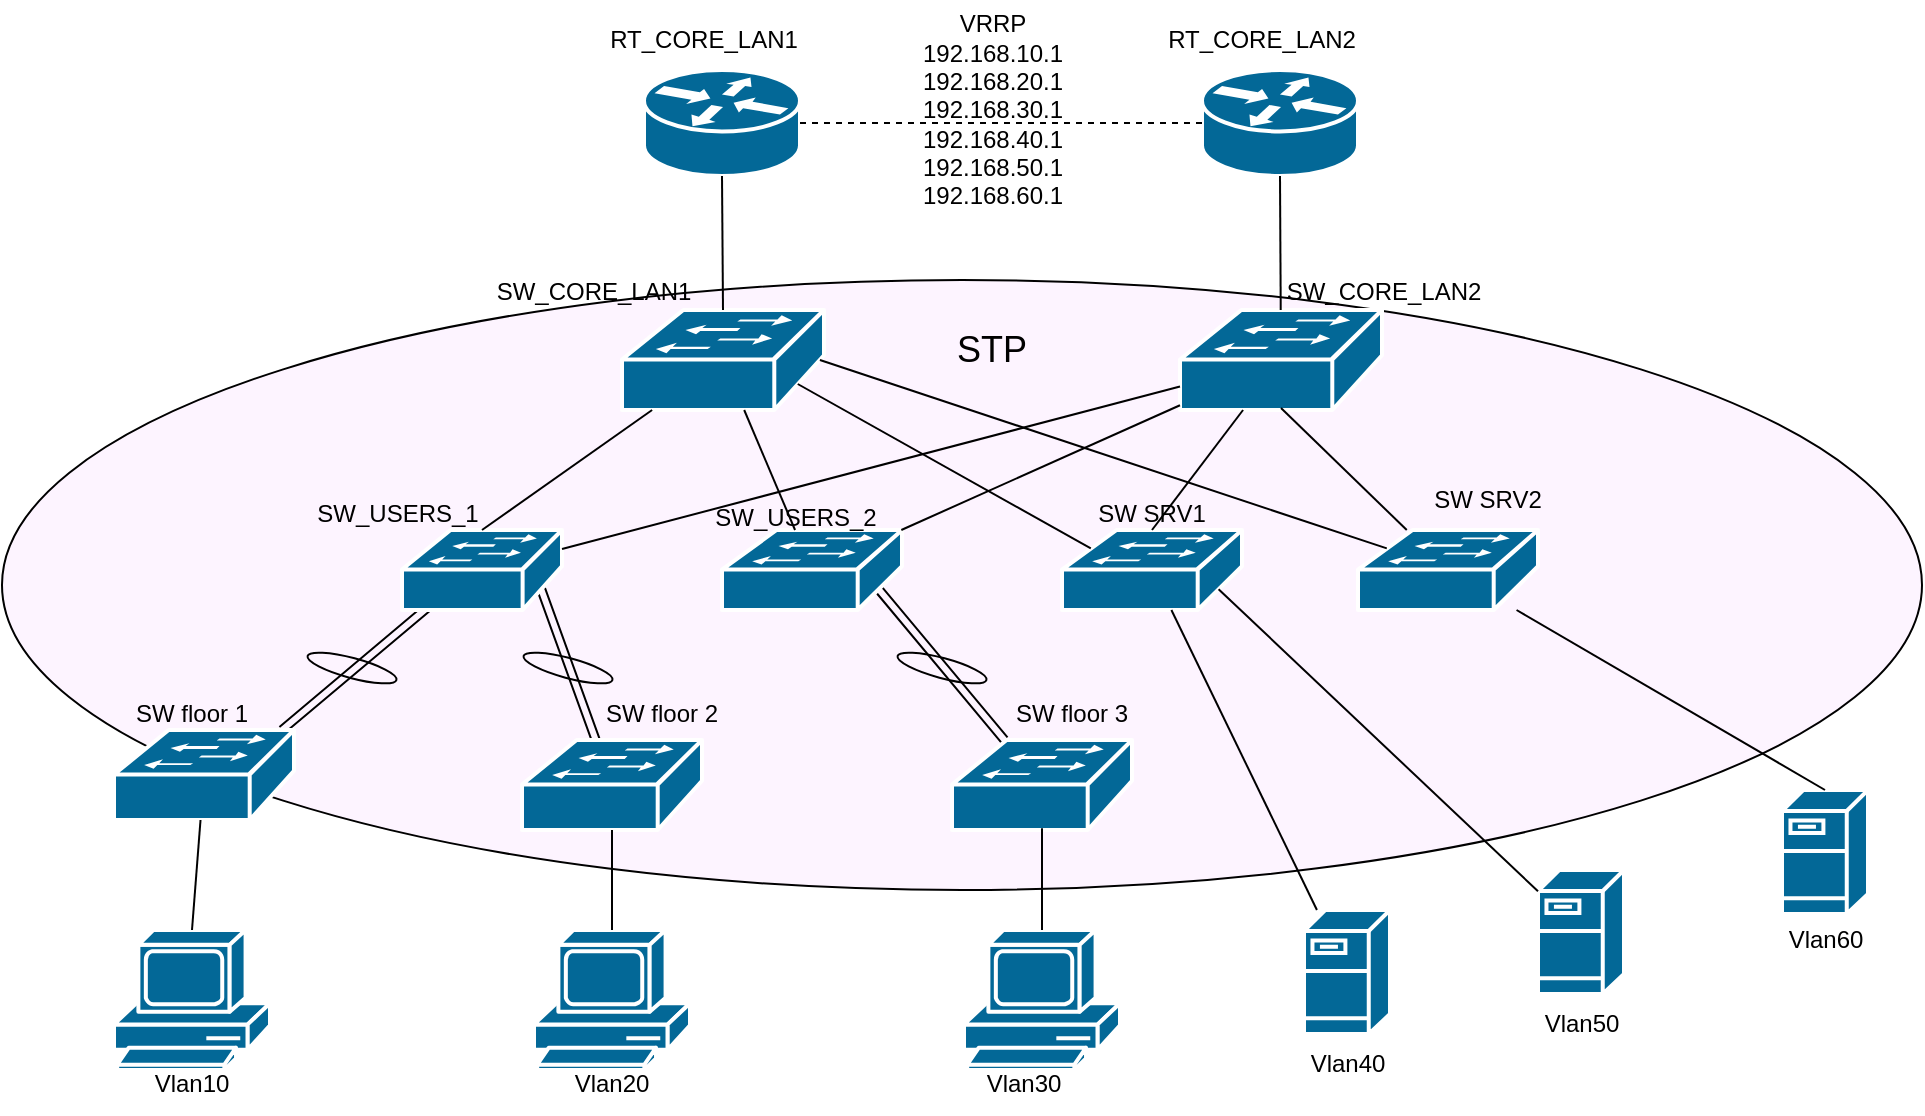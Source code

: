 <mxfile version="26.2.13">
  <diagram name="Page-1" id="c37626ed-c26b-45fb-9056-f9ebc6bb27b6">
    <mxGraphModel dx="1113" dy="484" grid="1" gridSize="10" guides="1" tooltips="1" connect="1" arrows="1" fold="1" page="1" pageScale="1" pageWidth="1100" pageHeight="850" background="none" math="0" shadow="0">
      <root>
        <mxCell id="0" />
        <mxCell id="1" parent="0" />
        <mxCell id="QjlA99lCkYBHLG3m_KXI-69" value="" style="ellipse;whiteSpace=wrap;html=1;fillColor=#FDF4FF;" vertex="1" parent="1">
          <mxGeometry x="30" y="195" width="960" height="305" as="geometry" />
        </mxCell>
        <mxCell id="QjlA99lCkYBHLG3m_KXI-65" value="" style="ellipse;whiteSpace=wrap;html=1;rotation=15;fillColor=#FDF4FF;" vertex="1" parent="1">
          <mxGeometry x="477" y="384" width="46" height="10" as="geometry" />
        </mxCell>
        <mxCell id="QjlA99lCkYBHLG3m_KXI-64" value="" style="ellipse;whiteSpace=wrap;html=1;rotation=-165;fillColor=#FDF4FF;" vertex="1" parent="1">
          <mxGeometry x="290" y="384" width="46" height="10" as="geometry" />
        </mxCell>
        <mxCell id="QjlA99lCkYBHLG3m_KXI-59" value="" style="ellipse;whiteSpace=wrap;html=1;rotation=15;fillColor=#FDF4FF;" vertex="1" parent="1">
          <mxGeometry x="182.0" y="384" width="46" height="10" as="geometry" />
        </mxCell>
        <mxCell id="QjlA99lCkYBHLG3m_KXI-40" style="edgeStyle=none;rounded=0;orthogonalLoop=1;jettySize=auto;html=1;exitX=0;exitY=0.98;exitDx=0;exitDy=0;exitPerimeter=0;shape=link;" edge="1" parent="1">
          <mxGeometry relative="1" as="geometry">
            <mxPoint x="248.24" y="354.2" as="sourcePoint" />
            <mxPoint x="169.995" y="420" as="targetPoint" />
          </mxGeometry>
        </mxCell>
        <mxCell id="1c7a67bf8fd3230f-46" value="" style="shape=mxgraph.cisco.routers.router;html=1;dashed=0;fillColor=#036897;strokeColor=#ffffff;strokeWidth=2;verticalLabelPosition=bottom;verticalAlign=top;rounded=0;shadow=0;comic=0;fontFamily=Verdana;fontSize=12;" parent="1" vertex="1">
          <mxGeometry x="351" y="90" width="78" height="53" as="geometry" />
        </mxCell>
        <mxCell id="1c7a67bf8fd3230f-47" value="" style="shape=mxgraph.cisco.routers.router;html=1;dashed=0;fillColor=#036897;strokeColor=#ffffff;strokeWidth=2;verticalLabelPosition=bottom;verticalAlign=top;rounded=0;shadow=0;comic=0;fontFamily=Verdana;fontSize=12;" parent="1" vertex="1">
          <mxGeometry x="630" y="90" width="78" height="53" as="geometry" />
        </mxCell>
        <mxCell id="QjlA99lCkYBHLG3m_KXI-2" value="" style="shape=mxgraph.cisco.switches.workgroup_switch;sketch=0;html=1;pointerEvents=1;dashed=0;fillColor=#036897;strokeColor=#ffffff;strokeWidth=2;verticalLabelPosition=bottom;verticalAlign=top;align=center;outlineConnect=0;" vertex="1" parent="1">
          <mxGeometry x="340" y="210" width="101" height="50" as="geometry" />
        </mxCell>
        <mxCell id="QjlA99lCkYBHLG3m_KXI-3" value="" style="shape=mxgraph.cisco.switches.workgroup_switch;sketch=0;html=1;pointerEvents=1;dashed=0;fillColor=#036897;strokeColor=#ffffff;strokeWidth=2;verticalLabelPosition=bottom;verticalAlign=top;align=center;outlineConnect=0;" vertex="1" parent="1">
          <mxGeometry x="619" y="210" width="101" height="50" as="geometry" />
        </mxCell>
        <mxCell id="QjlA99lCkYBHLG3m_KXI-41" style="edgeStyle=none;rounded=0;orthogonalLoop=1;jettySize=auto;html=1;exitX=0.87;exitY=0.74;exitDx=0;exitDy=0;exitPerimeter=0;shape=link;" edge="1" parent="1" source="QjlA99lCkYBHLG3m_KXI-6" target="QjlA99lCkYBHLG3m_KXI-11">
          <mxGeometry relative="1" as="geometry" />
        </mxCell>
        <mxCell id="QjlA99lCkYBHLG3m_KXI-6" value="" style="shape=mxgraph.cisco.switches.workgroup_switch;sketch=0;html=1;pointerEvents=1;dashed=0;fillColor=#036897;strokeColor=#ffffff;strokeWidth=2;verticalLabelPosition=bottom;verticalAlign=top;align=center;outlineConnect=0;" vertex="1" parent="1">
          <mxGeometry x="230" y="320" width="80" height="40" as="geometry" />
        </mxCell>
        <mxCell id="QjlA99lCkYBHLG3m_KXI-42" style="edgeStyle=none;rounded=0;orthogonalLoop=1;jettySize=auto;html=1;exitX=0.87;exitY=0.74;exitDx=0;exitDy=0;exitPerimeter=0;shape=link;" edge="1" parent="1" source="QjlA99lCkYBHLG3m_KXI-7" target="QjlA99lCkYBHLG3m_KXI-12">
          <mxGeometry relative="1" as="geometry" />
        </mxCell>
        <mxCell id="QjlA99lCkYBHLG3m_KXI-7" value="" style="shape=mxgraph.cisco.switches.workgroup_switch;sketch=0;html=1;pointerEvents=1;dashed=0;fillColor=#036897;strokeColor=#ffffff;strokeWidth=2;verticalLabelPosition=bottom;verticalAlign=top;align=center;outlineConnect=0;" vertex="1" parent="1">
          <mxGeometry x="390" y="320" width="90" height="40" as="geometry" />
        </mxCell>
        <mxCell id="QjlA99lCkYBHLG3m_KXI-8" value="" style="shape=mxgraph.cisco.switches.workgroup_switch;sketch=0;html=1;pointerEvents=1;dashed=0;fillColor=#036897;strokeColor=#ffffff;strokeWidth=2;verticalLabelPosition=bottom;verticalAlign=top;align=center;outlineConnect=0;" vertex="1" parent="1">
          <mxGeometry x="560" y="320" width="90" height="40" as="geometry" />
        </mxCell>
        <mxCell id="QjlA99lCkYBHLG3m_KXI-9" value="" style="shape=mxgraph.cisco.switches.workgroup_switch;sketch=0;html=1;pointerEvents=1;dashed=0;fillColor=#036897;strokeColor=#ffffff;strokeWidth=2;verticalLabelPosition=bottom;verticalAlign=top;align=center;outlineConnect=0;" vertex="1" parent="1">
          <mxGeometry x="708" y="320" width="90" height="40" as="geometry" />
        </mxCell>
        <mxCell id="QjlA99lCkYBHLG3m_KXI-10" value="" style="shape=mxgraph.cisco.switches.workgroup_switch;sketch=0;html=1;pointerEvents=1;dashed=0;fillColor=#036897;strokeColor=#ffffff;strokeWidth=2;verticalLabelPosition=bottom;verticalAlign=top;align=center;outlineConnect=0;" vertex="1" parent="1">
          <mxGeometry x="86" y="420" width="90" height="45" as="geometry" />
        </mxCell>
        <mxCell id="QjlA99lCkYBHLG3m_KXI-11" value="" style="shape=mxgraph.cisco.switches.workgroup_switch;sketch=0;html=1;pointerEvents=1;dashed=0;fillColor=#036897;strokeColor=#ffffff;strokeWidth=2;verticalLabelPosition=bottom;verticalAlign=top;align=center;outlineConnect=0;" vertex="1" parent="1">
          <mxGeometry x="290" y="425" width="90" height="45" as="geometry" />
        </mxCell>
        <mxCell id="QjlA99lCkYBHLG3m_KXI-12" value="" style="shape=mxgraph.cisco.switches.workgroup_switch;sketch=0;html=1;pointerEvents=1;dashed=0;fillColor=#036897;strokeColor=#ffffff;strokeWidth=2;verticalLabelPosition=bottom;verticalAlign=top;align=center;outlineConnect=0;" vertex="1" parent="1">
          <mxGeometry x="505" y="425" width="90" height="45" as="geometry" />
        </mxCell>
        <mxCell id="QjlA99lCkYBHLG3m_KXI-15" value="" style="shape=mxgraph.cisco.servers.fileserver;sketch=0;html=1;pointerEvents=1;dashed=0;fillColor=#036897;strokeColor=#ffffff;strokeWidth=2;verticalLabelPosition=bottom;verticalAlign=top;align=center;outlineConnect=0;" vertex="1" parent="1">
          <mxGeometry x="681" y="510" width="43" height="62" as="geometry" />
        </mxCell>
        <mxCell id="QjlA99lCkYBHLG3m_KXI-16" value="" style="shape=mxgraph.cisco.servers.fileserver;sketch=0;html=1;pointerEvents=1;dashed=0;fillColor=#036897;strokeColor=#ffffff;strokeWidth=2;verticalLabelPosition=bottom;verticalAlign=top;align=center;outlineConnect=0;" vertex="1" parent="1">
          <mxGeometry x="798" y="490" width="43" height="62" as="geometry" />
        </mxCell>
        <mxCell id="QjlA99lCkYBHLG3m_KXI-18" value="" style="shape=mxgraph.cisco.servers.fileserver;sketch=0;html=1;pointerEvents=1;dashed=0;fillColor=#036897;strokeColor=#ffffff;strokeWidth=2;verticalLabelPosition=bottom;verticalAlign=top;align=center;outlineConnect=0;" vertex="1" parent="1">
          <mxGeometry x="920" y="450" width="43" height="62" as="geometry" />
        </mxCell>
        <mxCell id="QjlA99lCkYBHLG3m_KXI-19" value="" style="shape=mxgraph.cisco.computers_and_peripherals.pc;sketch=0;html=1;pointerEvents=1;dashed=0;fillColor=#036897;strokeColor=#ffffff;strokeWidth=2;verticalLabelPosition=bottom;verticalAlign=top;align=center;outlineConnect=0;" vertex="1" parent="1">
          <mxGeometry x="86" y="520" width="78" height="70" as="geometry" />
        </mxCell>
        <mxCell id="QjlA99lCkYBHLG3m_KXI-20" value="" style="shape=mxgraph.cisco.computers_and_peripherals.pc;sketch=0;html=1;pointerEvents=1;dashed=0;fillColor=#036897;strokeColor=#ffffff;strokeWidth=2;verticalLabelPosition=bottom;verticalAlign=top;align=center;outlineConnect=0;" vertex="1" parent="1">
          <mxGeometry x="296" y="520" width="78" height="70" as="geometry" />
        </mxCell>
        <mxCell id="QjlA99lCkYBHLG3m_KXI-21" value="" style="shape=mxgraph.cisco.computers_and_peripherals.pc;sketch=0;html=1;pointerEvents=1;dashed=0;fillColor=#036897;strokeColor=#ffffff;strokeWidth=2;verticalLabelPosition=bottom;verticalAlign=top;align=center;outlineConnect=0;" vertex="1" parent="1">
          <mxGeometry x="511" y="520" width="78" height="70" as="geometry" />
        </mxCell>
        <mxCell id="QjlA99lCkYBHLG3m_KXI-30" value="" style="endArrow=none;html=1;rounded=0;entryX=0.5;entryY=1;entryDx=0;entryDy=0;entryPerimeter=0;exitX=0.5;exitY=0;exitDx=0;exitDy=0;exitPerimeter=0;" edge="1" parent="1" source="QjlA99lCkYBHLG3m_KXI-2" target="1c7a67bf8fd3230f-46">
          <mxGeometry width="50" height="50" relative="1" as="geometry">
            <mxPoint x="520" y="310" as="sourcePoint" />
            <mxPoint x="570" y="260" as="targetPoint" />
          </mxGeometry>
        </mxCell>
        <mxCell id="QjlA99lCkYBHLG3m_KXI-31" value="" style="endArrow=none;html=1;rounded=0;entryX=0.5;entryY=1;entryDx=0;entryDy=0;entryPerimeter=0;" edge="1" parent="1" source="QjlA99lCkYBHLG3m_KXI-3" target="1c7a67bf8fd3230f-47">
          <mxGeometry width="50" height="50" relative="1" as="geometry">
            <mxPoint x="520" y="310" as="sourcePoint" />
            <mxPoint x="570" y="260" as="targetPoint" />
          </mxGeometry>
        </mxCell>
        <mxCell id="QjlA99lCkYBHLG3m_KXI-32" value="" style="endArrow=none;html=1;rounded=0;exitX=0.5;exitY=0;exitDx=0;exitDy=0;exitPerimeter=0;" edge="1" parent="1" source="QjlA99lCkYBHLG3m_KXI-8" target="QjlA99lCkYBHLG3m_KXI-3">
          <mxGeometry width="50" height="50" relative="1" as="geometry">
            <mxPoint x="520" y="310" as="sourcePoint" />
            <mxPoint x="570" y="260" as="targetPoint" />
          </mxGeometry>
        </mxCell>
        <mxCell id="QjlA99lCkYBHLG3m_KXI-33" value="" style="endArrow=none;html=1;rounded=0;" edge="1" parent="1" source="QjlA99lCkYBHLG3m_KXI-7" target="QjlA99lCkYBHLG3m_KXI-3">
          <mxGeometry width="50" height="50" relative="1" as="geometry">
            <mxPoint x="520" y="310" as="sourcePoint" />
            <mxPoint x="570" y="260" as="targetPoint" />
          </mxGeometry>
        </mxCell>
        <mxCell id="QjlA99lCkYBHLG3m_KXI-34" value="" style="endArrow=none;html=1;rounded=0;" edge="1" parent="1" source="QjlA99lCkYBHLG3m_KXI-6" target="QjlA99lCkYBHLG3m_KXI-3">
          <mxGeometry width="50" height="50" relative="1" as="geometry">
            <mxPoint x="520" y="310" as="sourcePoint" />
            <mxPoint x="570" y="260" as="targetPoint" />
          </mxGeometry>
        </mxCell>
        <mxCell id="QjlA99lCkYBHLG3m_KXI-35" value="" style="endArrow=none;html=1;rounded=0;entryX=0.5;entryY=0.98;entryDx=0;entryDy=0;entryPerimeter=0;" edge="1" parent="1" source="QjlA99lCkYBHLG3m_KXI-9" target="QjlA99lCkYBHLG3m_KXI-3">
          <mxGeometry width="50" height="50" relative="1" as="geometry">
            <mxPoint x="730" y="310" as="sourcePoint" />
            <mxPoint x="570" y="260" as="targetPoint" />
          </mxGeometry>
        </mxCell>
        <mxCell id="QjlA99lCkYBHLG3m_KXI-36" value="" style="endArrow=none;html=1;rounded=0;exitX=0.5;exitY=0;exitDx=0;exitDy=0;exitPerimeter=0;" edge="1" parent="1" source="QjlA99lCkYBHLG3m_KXI-6" target="QjlA99lCkYBHLG3m_KXI-2">
          <mxGeometry width="50" height="50" relative="1" as="geometry">
            <mxPoint x="520" y="310" as="sourcePoint" />
            <mxPoint x="570" y="260" as="targetPoint" />
          </mxGeometry>
        </mxCell>
        <mxCell id="QjlA99lCkYBHLG3m_KXI-37" value="" style="endArrow=none;html=1;rounded=0;" edge="1" parent="1" source="QjlA99lCkYBHLG3m_KXI-7" target="QjlA99lCkYBHLG3m_KXI-2">
          <mxGeometry width="50" height="50" relative="1" as="geometry">
            <mxPoint x="520" y="310" as="sourcePoint" />
            <mxPoint x="570" y="260" as="targetPoint" />
          </mxGeometry>
        </mxCell>
        <mxCell id="QjlA99lCkYBHLG3m_KXI-38" value="" style="endArrow=none;html=1;rounded=0;exitX=0.16;exitY=0.23;exitDx=0;exitDy=0;exitPerimeter=0;entryX=0.87;entryY=0.74;entryDx=0;entryDy=0;entryPerimeter=0;" edge="1" parent="1" source="QjlA99lCkYBHLG3m_KXI-8" target="QjlA99lCkYBHLG3m_KXI-2">
          <mxGeometry width="50" height="50" relative="1" as="geometry">
            <mxPoint x="520" y="310" as="sourcePoint" />
            <mxPoint x="570" y="260" as="targetPoint" />
          </mxGeometry>
        </mxCell>
        <mxCell id="QjlA99lCkYBHLG3m_KXI-39" value="" style="endArrow=none;html=1;rounded=0;entryX=0.98;entryY=0.5;entryDx=0;entryDy=0;entryPerimeter=0;exitX=0.16;exitY=0.23;exitDx=0;exitDy=0;exitPerimeter=0;" edge="1" parent="1" source="QjlA99lCkYBHLG3m_KXI-9" target="QjlA99lCkYBHLG3m_KXI-2">
          <mxGeometry width="50" height="50" relative="1" as="geometry">
            <mxPoint x="520" y="310" as="sourcePoint" />
            <mxPoint x="570" y="260" as="targetPoint" />
          </mxGeometry>
        </mxCell>
        <mxCell id="QjlA99lCkYBHLG3m_KXI-46" value="" style="endArrow=none;dashed=1;html=1;rounded=0;entryX=0;entryY=0.5;entryDx=0;entryDy=0;entryPerimeter=0;exitX=1;exitY=0.5;exitDx=0;exitDy=0;exitPerimeter=0;" edge="1" parent="1" source="1c7a67bf8fd3230f-46" target="1c7a67bf8fd3230f-47">
          <mxGeometry width="50" height="50" relative="1" as="geometry">
            <mxPoint x="520" y="210" as="sourcePoint" />
            <mxPoint x="570" y="160" as="targetPoint" />
          </mxGeometry>
        </mxCell>
        <mxCell id="QjlA99lCkYBHLG3m_KXI-47" value="" style="endArrow=none;html=1;rounded=0;exitX=0.5;exitY=0;exitDx=0;exitDy=0;exitPerimeter=0;" edge="1" parent="1" source="QjlA99lCkYBHLG3m_KXI-19" target="QjlA99lCkYBHLG3m_KXI-10">
          <mxGeometry width="50" height="50" relative="1" as="geometry">
            <mxPoint x="520" y="510" as="sourcePoint" />
            <mxPoint x="570" y="460" as="targetPoint" />
          </mxGeometry>
        </mxCell>
        <mxCell id="QjlA99lCkYBHLG3m_KXI-48" value="" style="endArrow=none;html=1;rounded=0;" edge="1" parent="1" source="QjlA99lCkYBHLG3m_KXI-20" target="QjlA99lCkYBHLG3m_KXI-11">
          <mxGeometry width="50" height="50" relative="1" as="geometry">
            <mxPoint x="520" y="510" as="sourcePoint" />
            <mxPoint x="570" y="460" as="targetPoint" />
          </mxGeometry>
        </mxCell>
        <mxCell id="QjlA99lCkYBHLG3m_KXI-49" value="" style="endArrow=none;html=1;rounded=0;entryX=0.5;entryY=0.98;entryDx=0;entryDy=0;entryPerimeter=0;" edge="1" parent="1" source="QjlA99lCkYBHLG3m_KXI-21" target="QjlA99lCkYBHLG3m_KXI-12">
          <mxGeometry width="50" height="50" relative="1" as="geometry">
            <mxPoint x="520" y="510" as="sourcePoint" />
            <mxPoint x="570" y="460" as="targetPoint" />
          </mxGeometry>
        </mxCell>
        <mxCell id="QjlA99lCkYBHLG3m_KXI-50" value="" style="endArrow=none;html=1;rounded=0;" edge="1" parent="1" source="QjlA99lCkYBHLG3m_KXI-15" target="QjlA99lCkYBHLG3m_KXI-8">
          <mxGeometry width="50" height="50" relative="1" as="geometry">
            <mxPoint x="520" y="510" as="sourcePoint" />
            <mxPoint x="727.431" y="465" as="targetPoint" />
          </mxGeometry>
        </mxCell>
        <mxCell id="QjlA99lCkYBHLG3m_KXI-51" value="" style="endArrow=none;html=1;rounded=0;entryX=0.87;entryY=0.74;entryDx=0;entryDy=0;entryPerimeter=0;" edge="1" parent="1" source="QjlA99lCkYBHLG3m_KXI-16" target="QjlA99lCkYBHLG3m_KXI-8">
          <mxGeometry width="50" height="50" relative="1" as="geometry">
            <mxPoint x="520" y="510" as="sourcePoint" />
            <mxPoint x="735" y="464.1" as="targetPoint" />
          </mxGeometry>
        </mxCell>
        <mxCell id="QjlA99lCkYBHLG3m_KXI-52" value="" style="endArrow=none;html=1;rounded=0;exitX=0.5;exitY=0;exitDx=0;exitDy=0;exitPerimeter=0;" edge="1" parent="1" source="QjlA99lCkYBHLG3m_KXI-18" target="QjlA99lCkYBHLG3m_KXI-9">
          <mxGeometry width="50" height="50" relative="1" as="geometry">
            <mxPoint x="520" y="510" as="sourcePoint" />
            <mxPoint x="909.79" y="465" as="targetPoint" />
          </mxGeometry>
        </mxCell>
        <mxCell id="QjlA99lCkYBHLG3m_KXI-53" value="VRRP&lt;div&gt;192.168.10.1&lt;/div&gt;&lt;div&gt;192.168.20.1&lt;/div&gt;&lt;div&gt;192.168.30.1&lt;/div&gt;&lt;div&gt;192.168.40.1&lt;/div&gt;&lt;div&gt;192.168.50.1&lt;/div&gt;&lt;div&gt;192.168.60.1&lt;/div&gt;" style="text;html=1;align=center;verticalAlign=middle;resizable=0;points=[];autosize=1;strokeColor=none;fillColor=none;" vertex="1" parent="1">
          <mxGeometry x="480" y="55" width="90" height="110" as="geometry" />
        </mxCell>
        <mxCell id="QjlA99lCkYBHLG3m_KXI-54" value="RT_CORE_LAN1" style="text;html=1;align=center;verticalAlign=middle;whiteSpace=wrap;rounded=0;" vertex="1" parent="1">
          <mxGeometry x="351" y="60" width="60" height="30" as="geometry" />
        </mxCell>
        <mxCell id="QjlA99lCkYBHLG3m_KXI-55" value="RT_CORE_LAN2" style="text;html=1;align=center;verticalAlign=middle;whiteSpace=wrap;rounded=0;" vertex="1" parent="1">
          <mxGeometry x="630" y="60" width="60" height="30" as="geometry" />
        </mxCell>
        <mxCell id="QjlA99lCkYBHLG3m_KXI-56" value="SW_CORE_LAN1" style="text;html=1;align=center;verticalAlign=middle;whiteSpace=wrap;rounded=0;" vertex="1" parent="1">
          <mxGeometry x="296" y="186" width="60" height="30" as="geometry" />
        </mxCell>
        <mxCell id="QjlA99lCkYBHLG3m_KXI-57" value="SW_CORE_LAN2" style="text;html=1;align=center;verticalAlign=middle;whiteSpace=wrap;rounded=0;" vertex="1" parent="1">
          <mxGeometry x="691" y="186" width="60" height="30" as="geometry" />
        </mxCell>
        <mxCell id="QjlA99lCkYBHLG3m_KXI-70" value="&lt;font style=&quot;font-size: 18px;&quot;&gt;STP&lt;/font&gt;" style="text;html=1;align=center;verticalAlign=middle;whiteSpace=wrap;rounded=0;" vertex="1" parent="1">
          <mxGeometry x="480" y="210" width="90" height="40" as="geometry" />
        </mxCell>
        <mxCell id="QjlA99lCkYBHLG3m_KXI-71" value="Vlan10" style="text;html=1;align=center;verticalAlign=middle;whiteSpace=wrap;rounded=0;" vertex="1" parent="1">
          <mxGeometry x="95" y="582" width="60" height="30" as="geometry" />
        </mxCell>
        <mxCell id="QjlA99lCkYBHLG3m_KXI-72" value="Vlan20" style="text;html=1;align=center;verticalAlign=middle;whiteSpace=wrap;rounded=0;" vertex="1" parent="1">
          <mxGeometry x="305" y="582" width="60" height="30" as="geometry" />
        </mxCell>
        <mxCell id="QjlA99lCkYBHLG3m_KXI-73" value="Vlan30" style="text;html=1;align=center;verticalAlign=middle;whiteSpace=wrap;rounded=0;" vertex="1" parent="1">
          <mxGeometry x="511" y="582" width="60" height="30" as="geometry" />
        </mxCell>
        <mxCell id="QjlA99lCkYBHLG3m_KXI-74" value="Vlan40" style="text;html=1;align=center;verticalAlign=middle;whiteSpace=wrap;rounded=0;" vertex="1" parent="1">
          <mxGeometry x="672.5" y="572" width="60" height="30" as="geometry" />
        </mxCell>
        <mxCell id="QjlA99lCkYBHLG3m_KXI-75" value="Vlan50" style="text;html=1;align=center;verticalAlign=middle;whiteSpace=wrap;rounded=0;" vertex="1" parent="1">
          <mxGeometry x="789.5" y="552" width="60" height="30" as="geometry" />
        </mxCell>
        <mxCell id="QjlA99lCkYBHLG3m_KXI-76" value="Vlan60" style="text;html=1;align=center;verticalAlign=middle;whiteSpace=wrap;rounded=0;" vertex="1" parent="1">
          <mxGeometry x="911.5" y="510" width="60" height="30" as="geometry" />
        </mxCell>
        <mxCell id="QjlA99lCkYBHLG3m_KXI-77" value="SW floor 1" style="text;html=1;align=center;verticalAlign=middle;whiteSpace=wrap;rounded=0;" vertex="1" parent="1">
          <mxGeometry x="95" y="397" width="60" height="30" as="geometry" />
        </mxCell>
        <mxCell id="QjlA99lCkYBHLG3m_KXI-78" value="SW floor 2" style="text;html=1;align=center;verticalAlign=middle;whiteSpace=wrap;rounded=0;" vertex="1" parent="1">
          <mxGeometry x="330" y="397" width="60" height="30" as="geometry" />
        </mxCell>
        <mxCell id="QjlA99lCkYBHLG3m_KXI-79" value="SW floor 3" style="text;html=1;align=center;verticalAlign=middle;whiteSpace=wrap;rounded=0;" vertex="1" parent="1">
          <mxGeometry x="535" y="397" width="60" height="30" as="geometry" />
        </mxCell>
        <mxCell id="QjlA99lCkYBHLG3m_KXI-80" value="SW SRV1" style="text;html=1;align=center;verticalAlign=middle;whiteSpace=wrap;rounded=0;" vertex="1" parent="1">
          <mxGeometry x="575" y="297" width="60" height="30" as="geometry" />
        </mxCell>
        <mxCell id="QjlA99lCkYBHLG3m_KXI-81" value="SW SRV2" style="text;html=1;align=center;verticalAlign=middle;whiteSpace=wrap;rounded=0;" vertex="1" parent="1">
          <mxGeometry x="743" y="290" width="60" height="30" as="geometry" />
        </mxCell>
        <mxCell id="QjlA99lCkYBHLG3m_KXI-82" value="SW_USERS_1" style="text;html=1;align=center;verticalAlign=middle;whiteSpace=wrap;rounded=0;" vertex="1" parent="1">
          <mxGeometry x="198" y="297" width="60" height="30" as="geometry" />
        </mxCell>
        <mxCell id="QjlA99lCkYBHLG3m_KXI-83" value="SW_USERS_2" style="text;html=1;align=center;verticalAlign=middle;whiteSpace=wrap;rounded=0;" vertex="1" parent="1">
          <mxGeometry x="397" y="299" width="60" height="30" as="geometry" />
        </mxCell>
      </root>
    </mxGraphModel>
  </diagram>
</mxfile>
